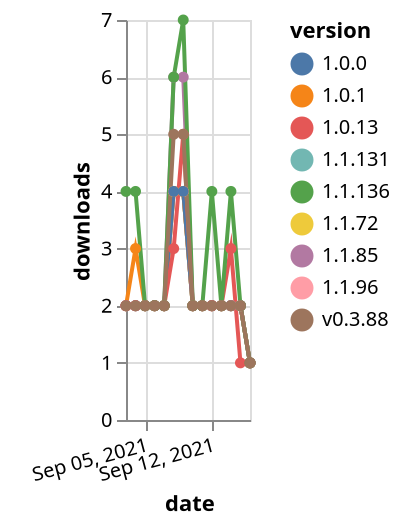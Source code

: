 {"$schema": "https://vega.github.io/schema/vega-lite/v5.json", "description": "A simple bar chart with embedded data.", "data": {"values": [{"date": "2021-09-03", "total": 509, "delta": 2, "version": "1.1.131"}, {"date": "2021-09-04", "total": 511, "delta": 2, "version": "1.1.131"}, {"date": "2021-09-05", "total": 513, "delta": 2, "version": "1.1.131"}, {"date": "2021-09-06", "total": 515, "delta": 2, "version": "1.1.131"}, {"date": "2021-09-07", "total": 517, "delta": 2, "version": "1.1.131"}, {"date": "2021-09-08", "total": 521, "delta": 4, "version": "1.1.131"}, {"date": "2021-09-09", "total": 525, "delta": 4, "version": "1.1.131"}, {"date": "2021-09-10", "total": 527, "delta": 2, "version": "1.1.131"}, {"date": "2021-09-11", "total": 529, "delta": 2, "version": "1.1.131"}, {"date": "2021-09-12", "total": 531, "delta": 2, "version": "1.1.131"}, {"date": "2021-09-13", "total": 533, "delta": 2, "version": "1.1.131"}, {"date": "2021-09-14", "total": 535, "delta": 2, "version": "1.1.131"}, {"date": "2021-09-15", "total": 537, "delta": 2, "version": "1.1.131"}, {"date": "2021-09-16", "total": 538, "delta": 1, "version": "1.1.131"}, {"date": "2021-09-03", "total": 1242, "delta": 2, "version": "1.1.72"}, {"date": "2021-09-04", "total": 1244, "delta": 2, "version": "1.1.72"}, {"date": "2021-09-05", "total": 1246, "delta": 2, "version": "1.1.72"}, {"date": "2021-09-06", "total": 1248, "delta": 2, "version": "1.1.72"}, {"date": "2021-09-07", "total": 1250, "delta": 2, "version": "1.1.72"}, {"date": "2021-09-08", "total": 1254, "delta": 4, "version": "1.1.72"}, {"date": "2021-09-09", "total": 1258, "delta": 4, "version": "1.1.72"}, {"date": "2021-09-10", "total": 1260, "delta": 2, "version": "1.1.72"}, {"date": "2021-09-11", "total": 1262, "delta": 2, "version": "1.1.72"}, {"date": "2021-09-12", "total": 1264, "delta": 2, "version": "1.1.72"}, {"date": "2021-09-13", "total": 1266, "delta": 2, "version": "1.1.72"}, {"date": "2021-09-14", "total": 1268, "delta": 2, "version": "1.1.72"}, {"date": "2021-09-15", "total": 1270, "delta": 2, "version": "1.1.72"}, {"date": "2021-09-16", "total": 1271, "delta": 1, "version": "1.1.72"}, {"date": "2021-09-03", "total": 895, "delta": 2, "version": "1.1.96"}, {"date": "2021-09-04", "total": 897, "delta": 2, "version": "1.1.96"}, {"date": "2021-09-05", "total": 899, "delta": 2, "version": "1.1.96"}, {"date": "2021-09-06", "total": 901, "delta": 2, "version": "1.1.96"}, {"date": "2021-09-07", "total": 903, "delta": 2, "version": "1.1.96"}, {"date": "2021-09-08", "total": 907, "delta": 4, "version": "1.1.96"}, {"date": "2021-09-09", "total": 911, "delta": 4, "version": "1.1.96"}, {"date": "2021-09-10", "total": 913, "delta": 2, "version": "1.1.96"}, {"date": "2021-09-11", "total": 915, "delta": 2, "version": "1.1.96"}, {"date": "2021-09-12", "total": 917, "delta": 2, "version": "1.1.96"}, {"date": "2021-09-13", "total": 919, "delta": 2, "version": "1.1.96"}, {"date": "2021-09-14", "total": 921, "delta": 2, "version": "1.1.96"}, {"date": "2021-09-15", "total": 923, "delta": 2, "version": "1.1.96"}, {"date": "2021-09-16", "total": 924, "delta": 1, "version": "1.1.96"}, {"date": "2021-09-03", "total": 1600, "delta": 2, "version": "1.0.1"}, {"date": "2021-09-04", "total": 1603, "delta": 3, "version": "1.0.1"}, {"date": "2021-09-05", "total": 1605, "delta": 2, "version": "1.0.1"}, {"date": "2021-09-06", "total": 1607, "delta": 2, "version": "1.0.1"}, {"date": "2021-09-07", "total": 1609, "delta": 2, "version": "1.0.1"}, {"date": "2021-09-08", "total": 1613, "delta": 4, "version": "1.0.1"}, {"date": "2021-09-09", "total": 1617, "delta": 4, "version": "1.0.1"}, {"date": "2021-09-10", "total": 1619, "delta": 2, "version": "1.0.1"}, {"date": "2021-09-11", "total": 1621, "delta": 2, "version": "1.0.1"}, {"date": "2021-09-12", "total": 1623, "delta": 2, "version": "1.0.1"}, {"date": "2021-09-13", "total": 1625, "delta": 2, "version": "1.0.1"}, {"date": "2021-09-14", "total": 1627, "delta": 2, "version": "1.0.1"}, {"date": "2021-09-15", "total": 1629, "delta": 2, "version": "1.0.1"}, {"date": "2021-09-16", "total": 1630, "delta": 1, "version": "1.0.1"}, {"date": "2021-09-03", "total": 1594, "delta": 2, "version": "1.0.0"}, {"date": "2021-09-04", "total": 1596, "delta": 2, "version": "1.0.0"}, {"date": "2021-09-05", "total": 1598, "delta": 2, "version": "1.0.0"}, {"date": "2021-09-06", "total": 1600, "delta": 2, "version": "1.0.0"}, {"date": "2021-09-07", "total": 1602, "delta": 2, "version": "1.0.0"}, {"date": "2021-09-08", "total": 1606, "delta": 4, "version": "1.0.0"}, {"date": "2021-09-09", "total": 1610, "delta": 4, "version": "1.0.0"}, {"date": "2021-09-10", "total": 1612, "delta": 2, "version": "1.0.0"}, {"date": "2021-09-11", "total": 1614, "delta": 2, "version": "1.0.0"}, {"date": "2021-09-12", "total": 1616, "delta": 2, "version": "1.0.0"}, {"date": "2021-09-13", "total": 1618, "delta": 2, "version": "1.0.0"}, {"date": "2021-09-14", "total": 1620, "delta": 2, "version": "1.0.0"}, {"date": "2021-09-15", "total": 1622, "delta": 2, "version": "1.0.0"}, {"date": "2021-09-16", "total": 1623, "delta": 1, "version": "1.0.0"}, {"date": "2021-09-03", "total": 1335, "delta": 2, "version": "1.1.85"}, {"date": "2021-09-04", "total": 1337, "delta": 2, "version": "1.1.85"}, {"date": "2021-09-05", "total": 1339, "delta": 2, "version": "1.1.85"}, {"date": "2021-09-06", "total": 1341, "delta": 2, "version": "1.1.85"}, {"date": "2021-09-07", "total": 1343, "delta": 2, "version": "1.1.85"}, {"date": "2021-09-08", "total": 1349, "delta": 6, "version": "1.1.85"}, {"date": "2021-09-09", "total": 1355, "delta": 6, "version": "1.1.85"}, {"date": "2021-09-10", "total": 1357, "delta": 2, "version": "1.1.85"}, {"date": "2021-09-11", "total": 1359, "delta": 2, "version": "1.1.85"}, {"date": "2021-09-12", "total": 1361, "delta": 2, "version": "1.1.85"}, {"date": "2021-09-13", "total": 1363, "delta": 2, "version": "1.1.85"}, {"date": "2021-09-14", "total": 1365, "delta": 2, "version": "1.1.85"}, {"date": "2021-09-15", "total": 1367, "delta": 2, "version": "1.1.85"}, {"date": "2021-09-16", "total": 1368, "delta": 1, "version": "1.1.85"}, {"date": "2021-09-03", "total": 1417, "delta": 2, "version": "1.0.13"}, {"date": "2021-09-04", "total": 1419, "delta": 2, "version": "1.0.13"}, {"date": "2021-09-05", "total": 1421, "delta": 2, "version": "1.0.13"}, {"date": "2021-09-06", "total": 1423, "delta": 2, "version": "1.0.13"}, {"date": "2021-09-07", "total": 1425, "delta": 2, "version": "1.0.13"}, {"date": "2021-09-08", "total": 1428, "delta": 3, "version": "1.0.13"}, {"date": "2021-09-09", "total": 1433, "delta": 5, "version": "1.0.13"}, {"date": "2021-09-10", "total": 1435, "delta": 2, "version": "1.0.13"}, {"date": "2021-09-11", "total": 1437, "delta": 2, "version": "1.0.13"}, {"date": "2021-09-12", "total": 1439, "delta": 2, "version": "1.0.13"}, {"date": "2021-09-13", "total": 1441, "delta": 2, "version": "1.0.13"}, {"date": "2021-09-14", "total": 1444, "delta": 3, "version": "1.0.13"}, {"date": "2021-09-15", "total": 1445, "delta": 1, "version": "1.0.13"}, {"date": "2021-09-16", "total": 1446, "delta": 1, "version": "1.0.13"}, {"date": "2021-09-03", "total": 673, "delta": 4, "version": "1.1.136"}, {"date": "2021-09-04", "total": 677, "delta": 4, "version": "1.1.136"}, {"date": "2021-09-05", "total": 679, "delta": 2, "version": "1.1.136"}, {"date": "2021-09-06", "total": 681, "delta": 2, "version": "1.1.136"}, {"date": "2021-09-07", "total": 683, "delta": 2, "version": "1.1.136"}, {"date": "2021-09-08", "total": 689, "delta": 6, "version": "1.1.136"}, {"date": "2021-09-09", "total": 696, "delta": 7, "version": "1.1.136"}, {"date": "2021-09-10", "total": 698, "delta": 2, "version": "1.1.136"}, {"date": "2021-09-11", "total": 700, "delta": 2, "version": "1.1.136"}, {"date": "2021-09-12", "total": 704, "delta": 4, "version": "1.1.136"}, {"date": "2021-09-13", "total": 706, "delta": 2, "version": "1.1.136"}, {"date": "2021-09-14", "total": 710, "delta": 4, "version": "1.1.136"}, {"date": "2021-09-15", "total": 712, "delta": 2, "version": "1.1.136"}, {"date": "2021-09-16", "total": 713, "delta": 1, "version": "1.1.136"}, {"date": "2021-09-03", "total": 1819, "delta": 2, "version": "v0.3.88"}, {"date": "2021-09-04", "total": 1821, "delta": 2, "version": "v0.3.88"}, {"date": "2021-09-05", "total": 1823, "delta": 2, "version": "v0.3.88"}, {"date": "2021-09-06", "total": 1825, "delta": 2, "version": "v0.3.88"}, {"date": "2021-09-07", "total": 1827, "delta": 2, "version": "v0.3.88"}, {"date": "2021-09-08", "total": 1832, "delta": 5, "version": "v0.3.88"}, {"date": "2021-09-09", "total": 1837, "delta": 5, "version": "v0.3.88"}, {"date": "2021-09-10", "total": 1839, "delta": 2, "version": "v0.3.88"}, {"date": "2021-09-11", "total": 1841, "delta": 2, "version": "v0.3.88"}, {"date": "2021-09-12", "total": 1843, "delta": 2, "version": "v0.3.88"}, {"date": "2021-09-13", "total": 1845, "delta": 2, "version": "v0.3.88"}, {"date": "2021-09-14", "total": 1847, "delta": 2, "version": "v0.3.88"}, {"date": "2021-09-15", "total": 1849, "delta": 2, "version": "v0.3.88"}, {"date": "2021-09-16", "total": 1850, "delta": 1, "version": "v0.3.88"}]}, "width": "container", "mark": {"type": "line", "point": {"filled": true}}, "encoding": {"x": {"field": "date", "type": "temporal", "timeUnit": "yearmonthdate", "title": "date", "axis": {"labelAngle": -15}}, "y": {"field": "delta", "type": "quantitative", "title": "downloads"}, "color": {"field": "version", "type": "nominal"}, "tooltip": {"field": "delta"}}}